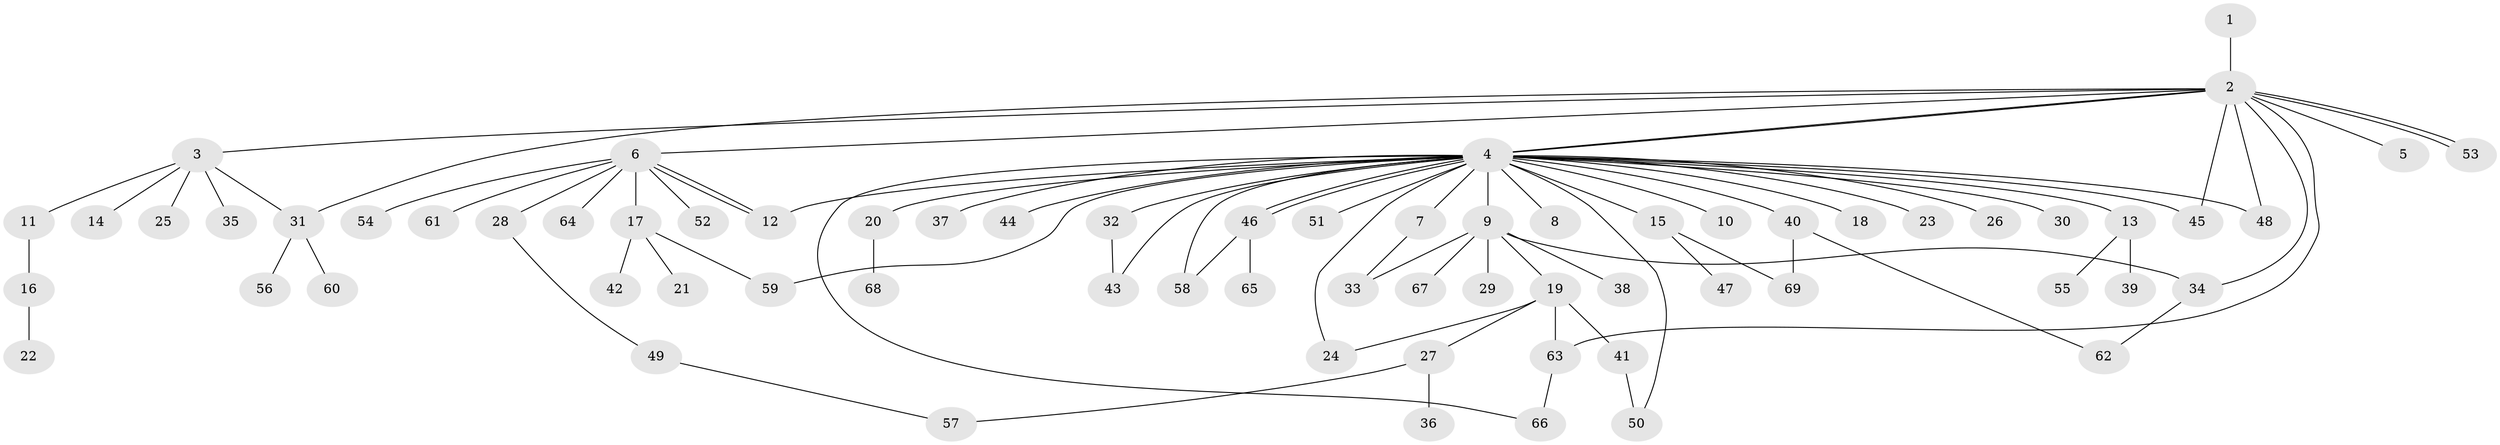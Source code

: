 // Generated by graph-tools (version 1.1) at 2025/35/03/09/25 02:35:34]
// undirected, 69 vertices, 88 edges
graph export_dot {
graph [start="1"]
  node [color=gray90,style=filled];
  1;
  2;
  3;
  4;
  5;
  6;
  7;
  8;
  9;
  10;
  11;
  12;
  13;
  14;
  15;
  16;
  17;
  18;
  19;
  20;
  21;
  22;
  23;
  24;
  25;
  26;
  27;
  28;
  29;
  30;
  31;
  32;
  33;
  34;
  35;
  36;
  37;
  38;
  39;
  40;
  41;
  42;
  43;
  44;
  45;
  46;
  47;
  48;
  49;
  50;
  51;
  52;
  53;
  54;
  55;
  56;
  57;
  58;
  59;
  60;
  61;
  62;
  63;
  64;
  65;
  66;
  67;
  68;
  69;
  1 -- 2;
  2 -- 3;
  2 -- 4;
  2 -- 4;
  2 -- 5;
  2 -- 6;
  2 -- 31;
  2 -- 34;
  2 -- 45;
  2 -- 48;
  2 -- 53;
  2 -- 53;
  2 -- 63;
  3 -- 11;
  3 -- 14;
  3 -- 25;
  3 -- 31;
  3 -- 35;
  4 -- 7;
  4 -- 8;
  4 -- 9;
  4 -- 10;
  4 -- 12;
  4 -- 13;
  4 -- 15;
  4 -- 18;
  4 -- 20;
  4 -- 23;
  4 -- 24;
  4 -- 26;
  4 -- 30;
  4 -- 32;
  4 -- 37;
  4 -- 40;
  4 -- 43;
  4 -- 44;
  4 -- 45;
  4 -- 46;
  4 -- 46;
  4 -- 48;
  4 -- 50;
  4 -- 51;
  4 -- 58;
  4 -- 59;
  4 -- 66;
  6 -- 12;
  6 -- 12;
  6 -- 17;
  6 -- 28;
  6 -- 52;
  6 -- 54;
  6 -- 61;
  6 -- 64;
  7 -- 33;
  9 -- 19;
  9 -- 29;
  9 -- 33;
  9 -- 34;
  9 -- 38;
  9 -- 67;
  11 -- 16;
  13 -- 39;
  13 -- 55;
  15 -- 47;
  15 -- 69;
  16 -- 22;
  17 -- 21;
  17 -- 42;
  17 -- 59;
  19 -- 24;
  19 -- 27;
  19 -- 41;
  19 -- 63;
  20 -- 68;
  27 -- 36;
  27 -- 57;
  28 -- 49;
  31 -- 56;
  31 -- 60;
  32 -- 43;
  34 -- 62;
  40 -- 62;
  40 -- 69;
  41 -- 50;
  46 -- 58;
  46 -- 65;
  49 -- 57;
  63 -- 66;
}
